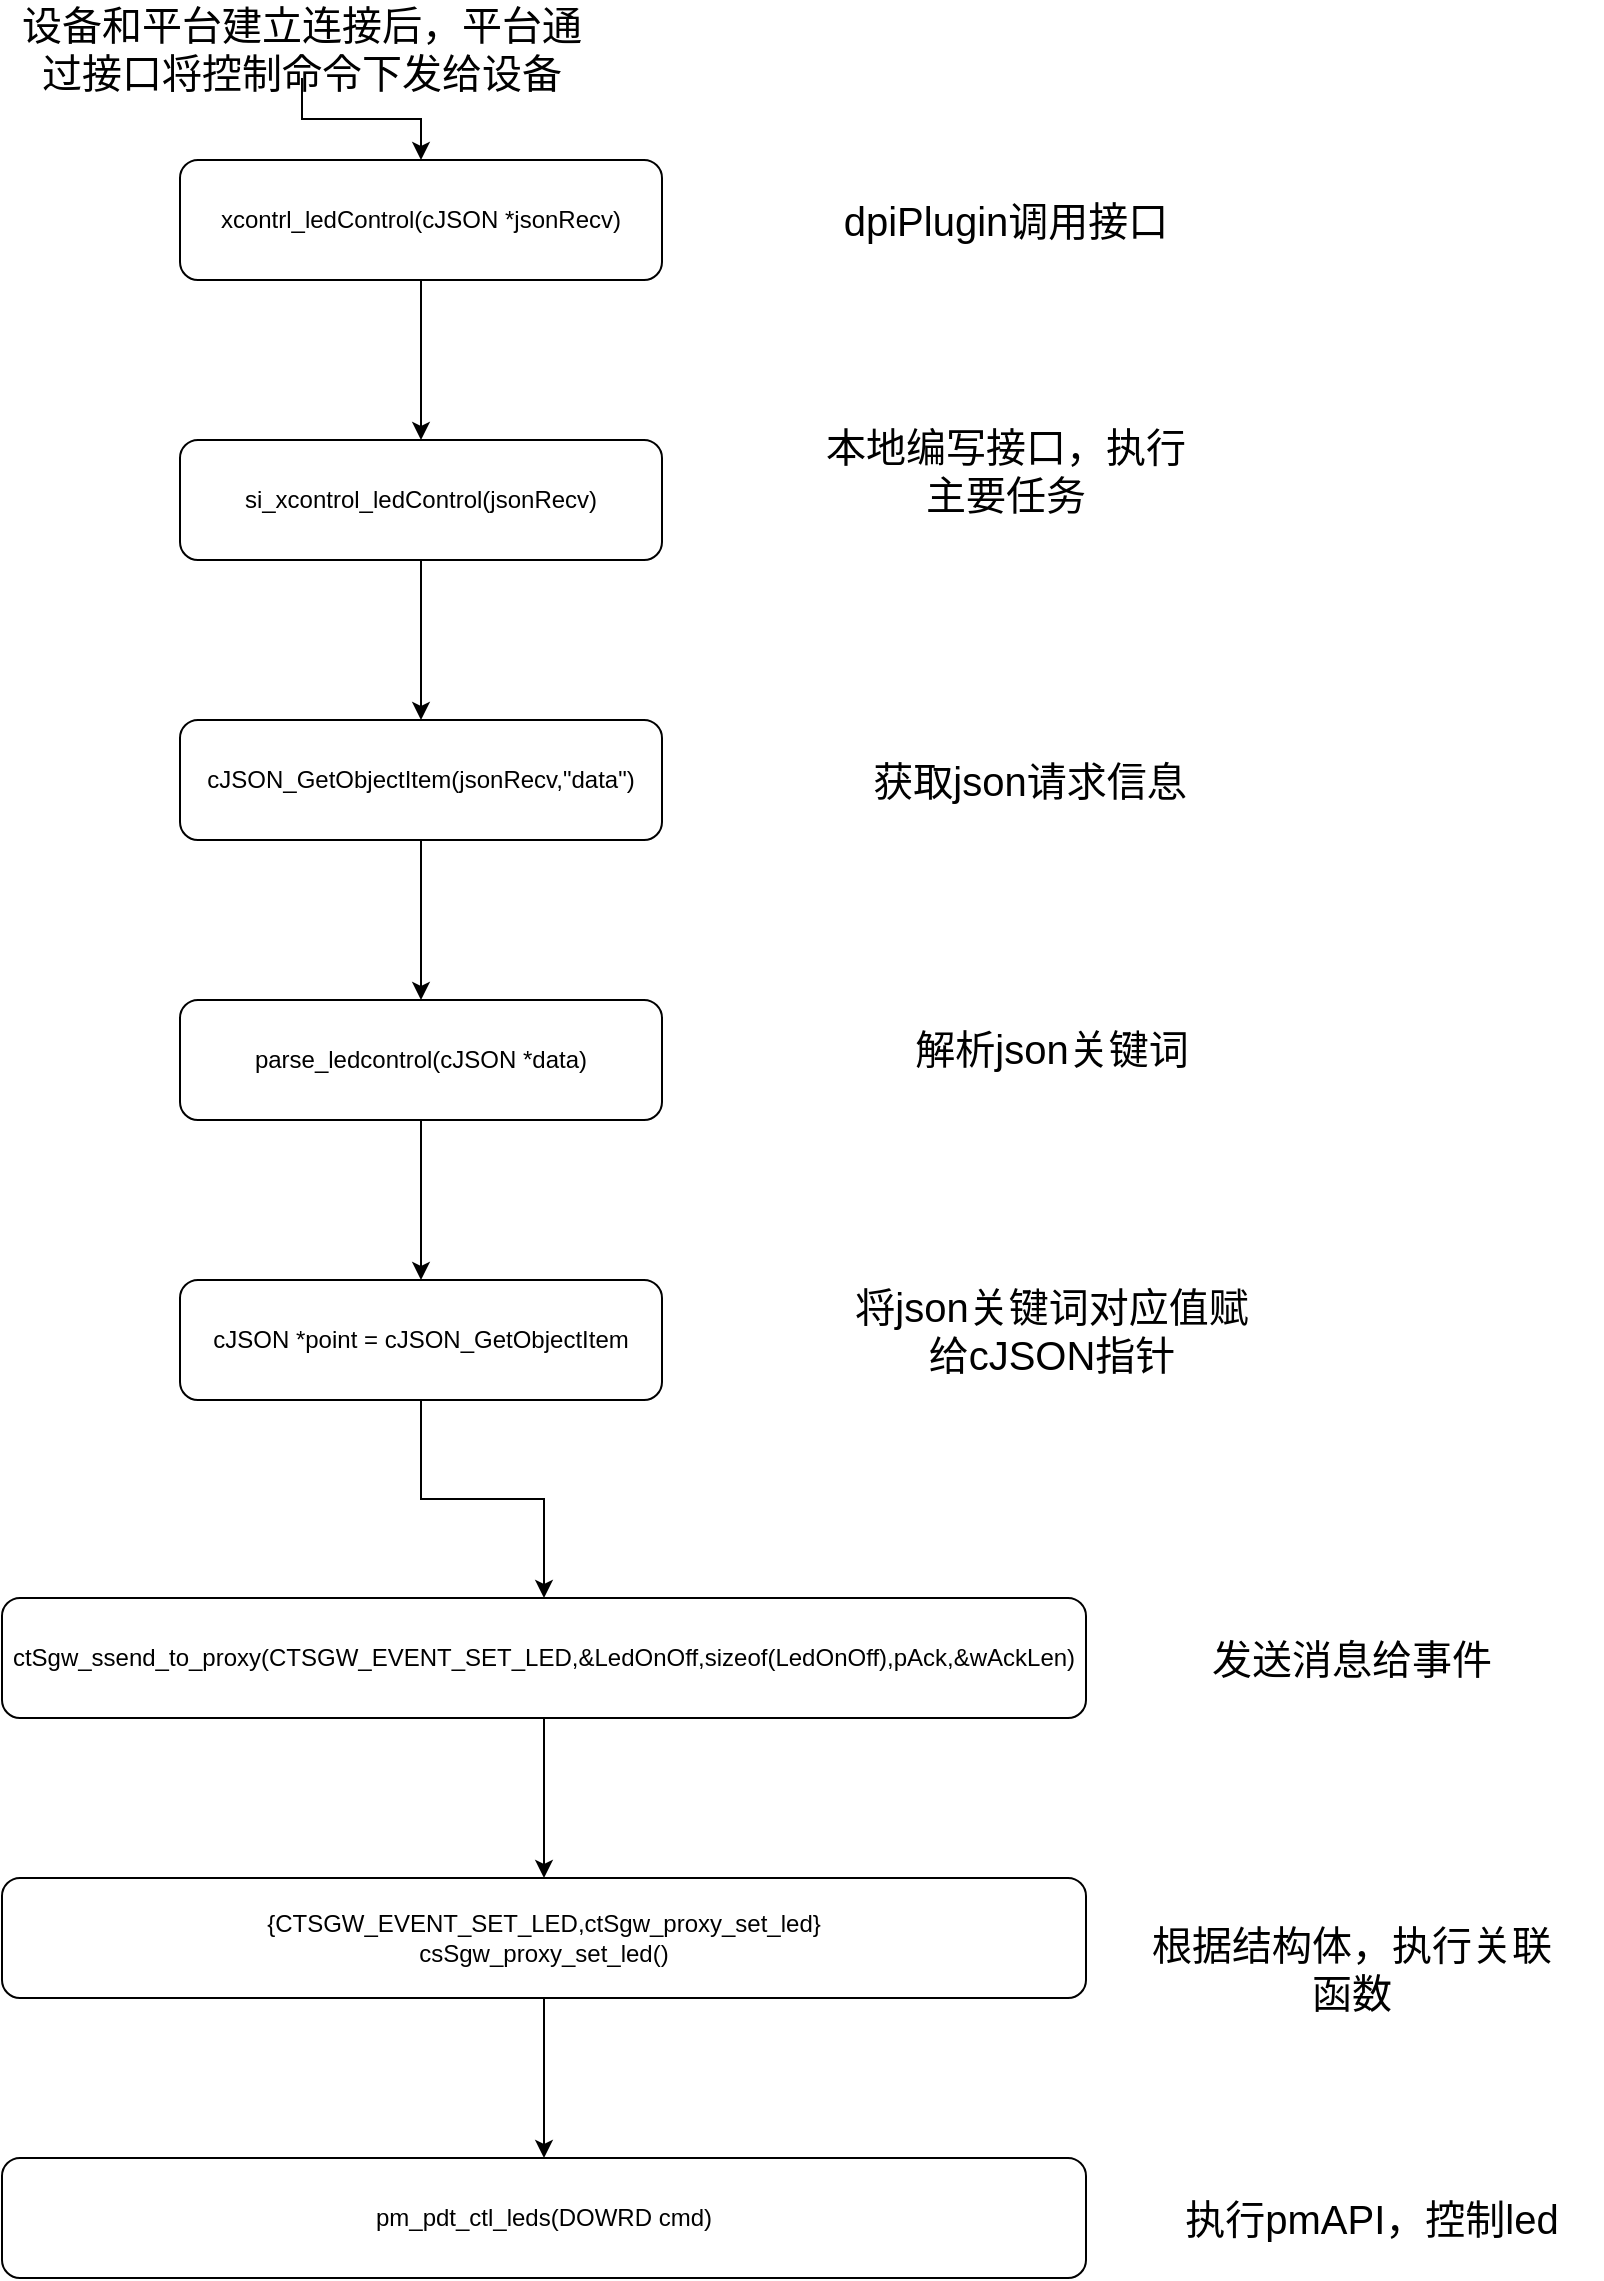 <mxfile version="15.5.9" type="github">
  <diagram id="CUDyPsT_5cI4i0Bhv10b" name="Page-1">
    <mxGraphModel dx="1422" dy="794" grid="1" gridSize="10" guides="1" tooltips="1" connect="1" arrows="1" fold="1" page="1" pageScale="1" pageWidth="827" pageHeight="1169" math="0" shadow="0">
      <root>
        <mxCell id="0" />
        <mxCell id="1" parent="0" />
        <mxCell id="MFzKN-prpjDhxRkjpTHA-7" value="" style="edgeStyle=orthogonalEdgeStyle;rounded=0;orthogonalLoop=1;jettySize=auto;html=1;fontSize=20;" edge="1" parent="1" source="MFzKN-prpjDhxRkjpTHA-1" target="MFzKN-prpjDhxRkjpTHA-6">
          <mxGeometry relative="1" as="geometry" />
        </mxCell>
        <mxCell id="MFzKN-prpjDhxRkjpTHA-1" value="xcontrl_ledControl(cJSON *jsonRecv)" style="rounded=1;whiteSpace=wrap;html=1;" vertex="1" parent="1">
          <mxGeometry x="99" y="141" width="241" height="60" as="geometry" />
        </mxCell>
        <mxCell id="MFzKN-prpjDhxRkjpTHA-3" value="" style="edgeStyle=orthogonalEdgeStyle;rounded=0;orthogonalLoop=1;jettySize=auto;html=1;fontSize=20;" edge="1" parent="1" source="MFzKN-prpjDhxRkjpTHA-2" target="MFzKN-prpjDhxRkjpTHA-1">
          <mxGeometry relative="1" as="geometry" />
        </mxCell>
        <mxCell id="MFzKN-prpjDhxRkjpTHA-2" value="设备和平台建立连接后，平台通过接口将控制命令下发给设备" style="text;html=1;strokeColor=none;fillColor=none;align=center;verticalAlign=middle;whiteSpace=wrap;rounded=0;fontSize=20;" vertex="1" parent="1">
          <mxGeometry x="10" y="70" width="300" height="30" as="geometry" />
        </mxCell>
        <mxCell id="MFzKN-prpjDhxRkjpTHA-9" value="" style="edgeStyle=orthogonalEdgeStyle;rounded=0;orthogonalLoop=1;jettySize=auto;html=1;fontSize=20;" edge="1" parent="1" source="MFzKN-prpjDhxRkjpTHA-6" target="MFzKN-prpjDhxRkjpTHA-8">
          <mxGeometry relative="1" as="geometry" />
        </mxCell>
        <mxCell id="MFzKN-prpjDhxRkjpTHA-6" value="si_xcontrol_ledControl(jsonRecv)" style="rounded=1;whiteSpace=wrap;html=1;" vertex="1" parent="1">
          <mxGeometry x="99" y="281" width="241" height="60" as="geometry" />
        </mxCell>
        <mxCell id="MFzKN-prpjDhxRkjpTHA-11" value="" style="edgeStyle=orthogonalEdgeStyle;rounded=0;orthogonalLoop=1;jettySize=auto;html=1;fontSize=20;" edge="1" parent="1" source="MFzKN-prpjDhxRkjpTHA-8" target="MFzKN-prpjDhxRkjpTHA-10">
          <mxGeometry relative="1" as="geometry" />
        </mxCell>
        <mxCell id="MFzKN-prpjDhxRkjpTHA-8" value="cJSON_GetObjectItem(jsonRecv,&quot;data&quot;)" style="rounded=1;whiteSpace=wrap;html=1;" vertex="1" parent="1">
          <mxGeometry x="99" y="421" width="241" height="60" as="geometry" />
        </mxCell>
        <mxCell id="MFzKN-prpjDhxRkjpTHA-13" value="" style="edgeStyle=orthogonalEdgeStyle;rounded=0;orthogonalLoop=1;jettySize=auto;html=1;fontSize=20;" edge="1" parent="1" source="MFzKN-prpjDhxRkjpTHA-10" target="MFzKN-prpjDhxRkjpTHA-12">
          <mxGeometry relative="1" as="geometry" />
        </mxCell>
        <mxCell id="MFzKN-prpjDhxRkjpTHA-10" value="parse_ledcontrol(cJSON *data)" style="rounded=1;whiteSpace=wrap;html=1;" vertex="1" parent="1">
          <mxGeometry x="99" y="561" width="241" height="60" as="geometry" />
        </mxCell>
        <mxCell id="MFzKN-prpjDhxRkjpTHA-15" value="" style="edgeStyle=orthogonalEdgeStyle;rounded=0;orthogonalLoop=1;jettySize=auto;html=1;fontSize=20;" edge="1" parent="1" source="MFzKN-prpjDhxRkjpTHA-12" target="MFzKN-prpjDhxRkjpTHA-14">
          <mxGeometry relative="1" as="geometry" />
        </mxCell>
        <mxCell id="MFzKN-prpjDhxRkjpTHA-12" value="cJSON *point = cJSON_GetObjectItem" style="rounded=1;whiteSpace=wrap;html=1;" vertex="1" parent="1">
          <mxGeometry x="99" y="701" width="241" height="60" as="geometry" />
        </mxCell>
        <mxCell id="MFzKN-prpjDhxRkjpTHA-17" value="" style="edgeStyle=orthogonalEdgeStyle;rounded=0;orthogonalLoop=1;jettySize=auto;html=1;fontSize=20;" edge="1" parent="1" source="MFzKN-prpjDhxRkjpTHA-14" target="MFzKN-prpjDhxRkjpTHA-16">
          <mxGeometry relative="1" as="geometry" />
        </mxCell>
        <mxCell id="MFzKN-prpjDhxRkjpTHA-14" value="ctSgw_ssend_to_proxy(CTSGW_EVENT_SET_LED,&amp;amp;LedOnOff,sizeof(LedOnOff),pAck,&amp;amp;wAckLen)" style="rounded=1;whiteSpace=wrap;html=1;" vertex="1" parent="1">
          <mxGeometry x="10" y="860" width="542" height="60" as="geometry" />
        </mxCell>
        <mxCell id="MFzKN-prpjDhxRkjpTHA-19" value="" style="edgeStyle=orthogonalEdgeStyle;rounded=0;orthogonalLoop=1;jettySize=auto;html=1;fontSize=20;" edge="1" parent="1" source="MFzKN-prpjDhxRkjpTHA-16" target="MFzKN-prpjDhxRkjpTHA-18">
          <mxGeometry relative="1" as="geometry" />
        </mxCell>
        <mxCell id="MFzKN-prpjDhxRkjpTHA-16" value="{CTSGW_EVENT_SET_LED,ctSgw_proxy_set_led}&lt;br&gt;csSgw_proxy_set_led()" style="rounded=1;whiteSpace=wrap;html=1;" vertex="1" parent="1">
          <mxGeometry x="10" y="1000" width="542" height="60" as="geometry" />
        </mxCell>
        <mxCell id="MFzKN-prpjDhxRkjpTHA-18" value="pm_pdt_ctl_leds(DOWRD cmd)" style="rounded=1;whiteSpace=wrap;html=1;" vertex="1" parent="1">
          <mxGeometry x="10" y="1140" width="542" height="60" as="geometry" />
        </mxCell>
        <mxCell id="MFzKN-prpjDhxRkjpTHA-20" value="dpiPlugin调用接口" style="text;html=1;strokeColor=none;fillColor=none;align=center;verticalAlign=middle;whiteSpace=wrap;rounded=0;fontSize=20;" vertex="1" parent="1">
          <mxGeometry x="414" y="156" width="196" height="30" as="geometry" />
        </mxCell>
        <mxCell id="MFzKN-prpjDhxRkjpTHA-21" value="本地编写接口，执行主要任务" style="text;html=1;strokeColor=none;fillColor=none;align=center;verticalAlign=middle;whiteSpace=wrap;rounded=0;fontSize=20;" vertex="1" parent="1">
          <mxGeometry x="414" y="281" width="196" height="30" as="geometry" />
        </mxCell>
        <mxCell id="MFzKN-prpjDhxRkjpTHA-22" value="获取json请求信息" style="text;html=1;strokeColor=none;fillColor=none;align=center;verticalAlign=middle;whiteSpace=wrap;rounded=0;fontSize=20;" vertex="1" parent="1">
          <mxGeometry x="430" y="436" width="188" height="30" as="geometry" />
        </mxCell>
        <mxCell id="MFzKN-prpjDhxRkjpTHA-23" value="解析json关键词" style="text;html=1;strokeColor=none;fillColor=none;align=center;verticalAlign=middle;whiteSpace=wrap;rounded=0;fontSize=20;" vertex="1" parent="1">
          <mxGeometry x="430" y="570" width="210" height="30" as="geometry" />
        </mxCell>
        <mxCell id="MFzKN-prpjDhxRkjpTHA-24" value="将json关键词对应值赋给cJSON指针" style="text;html=1;strokeColor=none;fillColor=none;align=center;verticalAlign=middle;whiteSpace=wrap;rounded=0;fontSize=20;" vertex="1" parent="1">
          <mxGeometry x="430" y="701" width="210" height="49" as="geometry" />
        </mxCell>
        <mxCell id="MFzKN-prpjDhxRkjpTHA-26" value="发送消息给事件" style="text;html=1;strokeColor=none;fillColor=none;align=center;verticalAlign=middle;whiteSpace=wrap;rounded=0;fontSize=20;" vertex="1" parent="1">
          <mxGeometry x="560" y="875" width="250" height="30" as="geometry" />
        </mxCell>
        <mxCell id="MFzKN-prpjDhxRkjpTHA-27" value="根据结构体，执行关联函数" style="text;html=1;strokeColor=none;fillColor=none;align=center;verticalAlign=middle;whiteSpace=wrap;rounded=0;fontSize=20;" vertex="1" parent="1">
          <mxGeometry x="575" y="1030" width="220" height="30" as="geometry" />
        </mxCell>
        <mxCell id="MFzKN-prpjDhxRkjpTHA-28" value="执行pmAPI，控制led" style="text;html=1;strokeColor=none;fillColor=none;align=center;verticalAlign=middle;whiteSpace=wrap;rounded=0;fontSize=20;" vertex="1" parent="1">
          <mxGeometry x="595" y="1155" width="200" height="30" as="geometry" />
        </mxCell>
      </root>
    </mxGraphModel>
  </diagram>
</mxfile>
